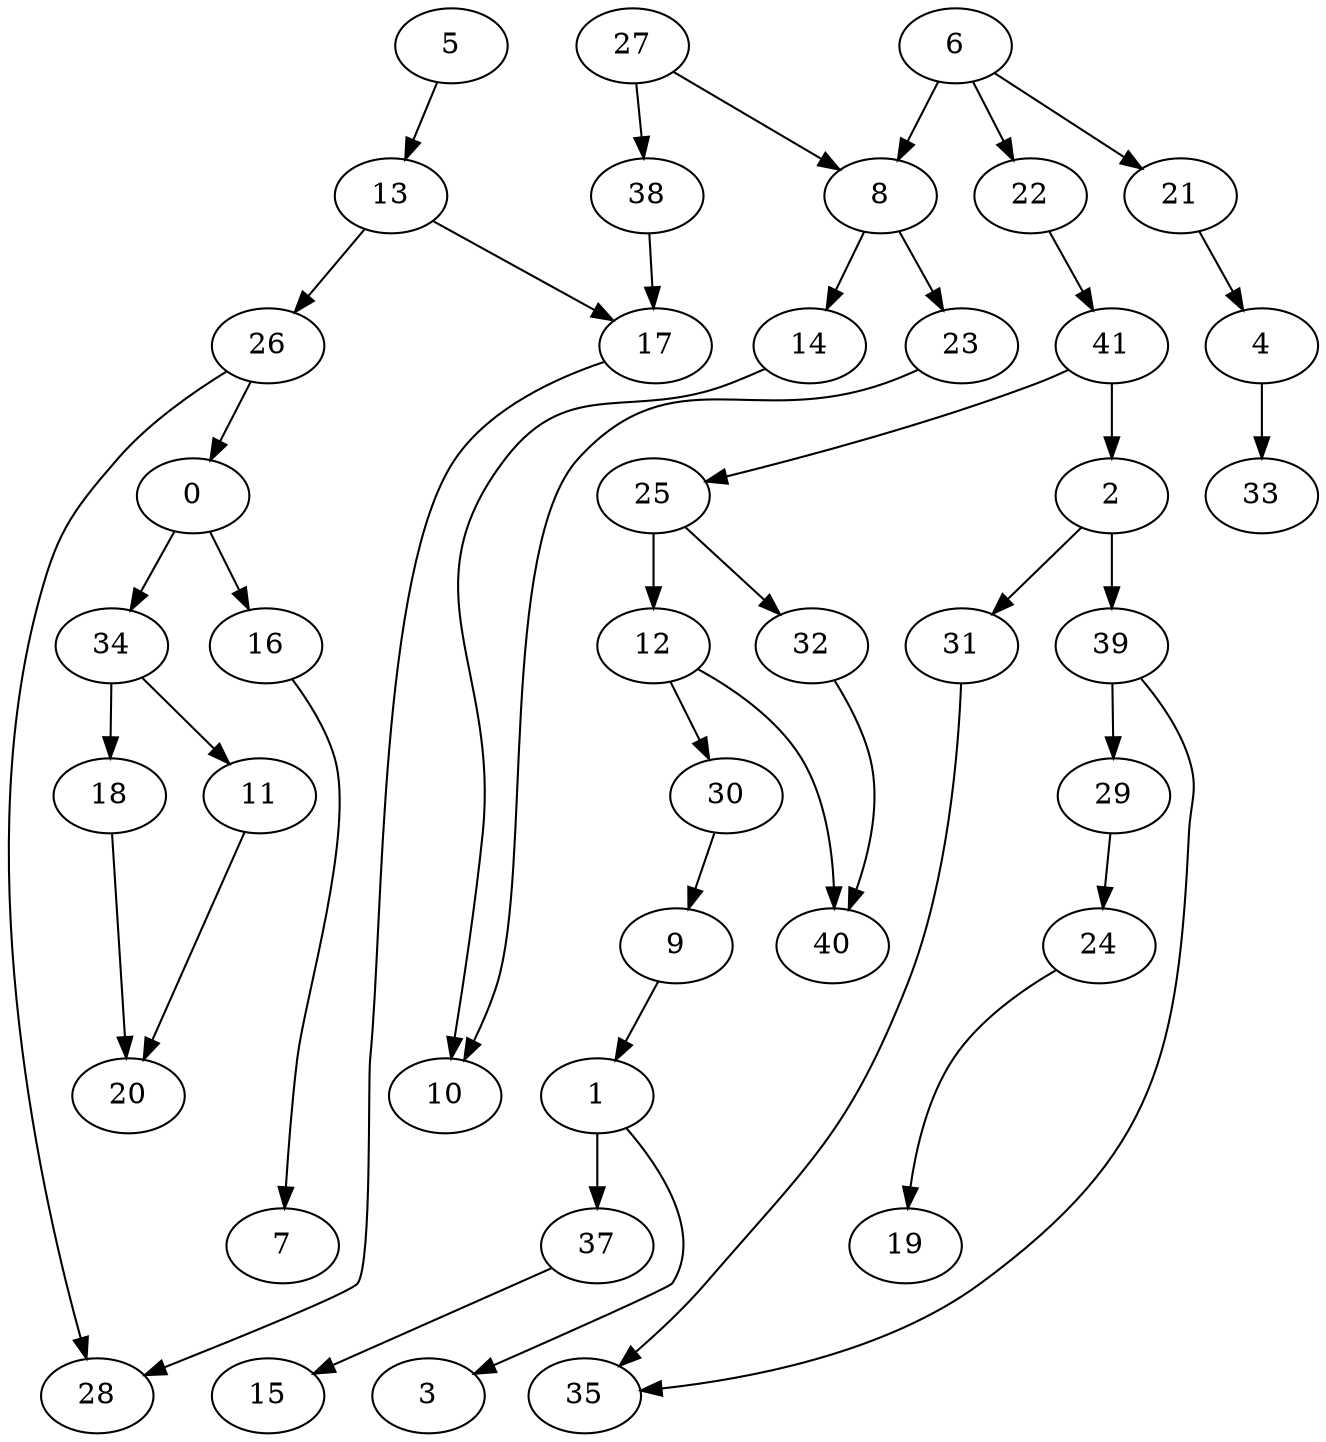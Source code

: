 digraph G {
    0;
    16;
    34;
    7;
    11;
    18;
    20;
    1;
    3;
    37;
    15;
    2;
    31;
    39;
    35;
    29;
    24;
    4;
    33;
    5;
    13;
    17;
    26;
    28;
    6;
    8;
    21;
    22;
    14;
    23;
    41;
    10;
    25;
    9;
    12;
    30;
    40;
    32;
    19;
    27;
    38;
    0 -> 16 [weight=0];
    0 -> 34 [weight=0];
    16 -> 7 [weight=0];
    34 -> 11 [weight=0];
    34 -> 18 [weight=0];
    11 -> 20 [weight=0];
    18 -> 20 [weight=0];
    1 -> 3 [weight=0];
    1 -> 37 [weight=1];
    37 -> 15 [weight=0];
    2 -> 31 [weight=0];
    2 -> 39 [weight=2];
    31 -> 35 [weight=0];
    39 -> 29 [weight=0];
    39 -> 35 [weight=0];
    29 -> 24 [weight=0];
    24 -> 19 [weight=0];
    4 -> 33 [weight=2];
    5 -> 13 [weight=0];
    13 -> 17 [weight=0];
    13 -> 26 [weight=0];
    17 -> 28 [weight=0];
    26 -> 0 [weight=0];
    26 -> 28 [weight=0];
    6 -> 8 [weight=1];
    6 -> 21 [weight=1];
    6 -> 22 [weight=0];
    8 -> 14 [weight=0];
    8 -> 23 [weight=0];
    21 -> 4 [weight=0];
    22 -> 41 [weight=0];
    14 -> 10 [weight=0];
    23 -> 10 [weight=0];
    41 -> 2 [weight=0];
    41 -> 25 [weight=0];
    25 -> 12 [weight=2];
    25 -> 32 [weight=0];
    9 -> 1 [weight=0];
    12 -> 30 [weight=0];
    12 -> 40 [weight=0];
    30 -> 9 [weight=0];
    32 -> 40 [weight=0];
    27 -> 8 [weight=0];
    27 -> 38 [weight=0];
    38 -> 17 [weight=0];
}
